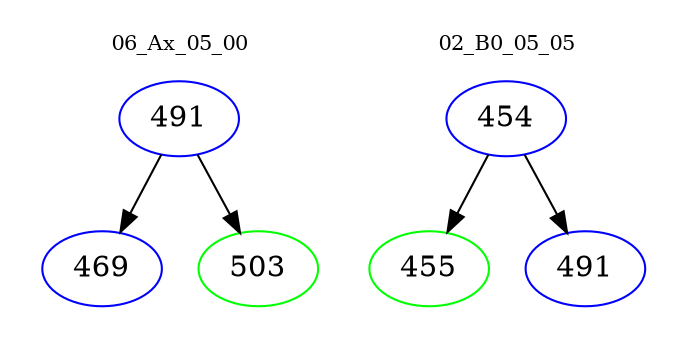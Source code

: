 digraph{
subgraph cluster_0 {
color = white
label = "06_Ax_05_00";
fontsize=10;
T0_491 [label="491", color="blue"]
T0_491 -> T0_469 [color="black"]
T0_469 [label="469", color="blue"]
T0_491 -> T0_503 [color="black"]
T0_503 [label="503", color="green"]
}
subgraph cluster_1 {
color = white
label = "02_B0_05_05";
fontsize=10;
T1_454 [label="454", color="blue"]
T1_454 -> T1_455 [color="black"]
T1_455 [label="455", color="green"]
T1_454 -> T1_491 [color="black"]
T1_491 [label="491", color="blue"]
}
}
